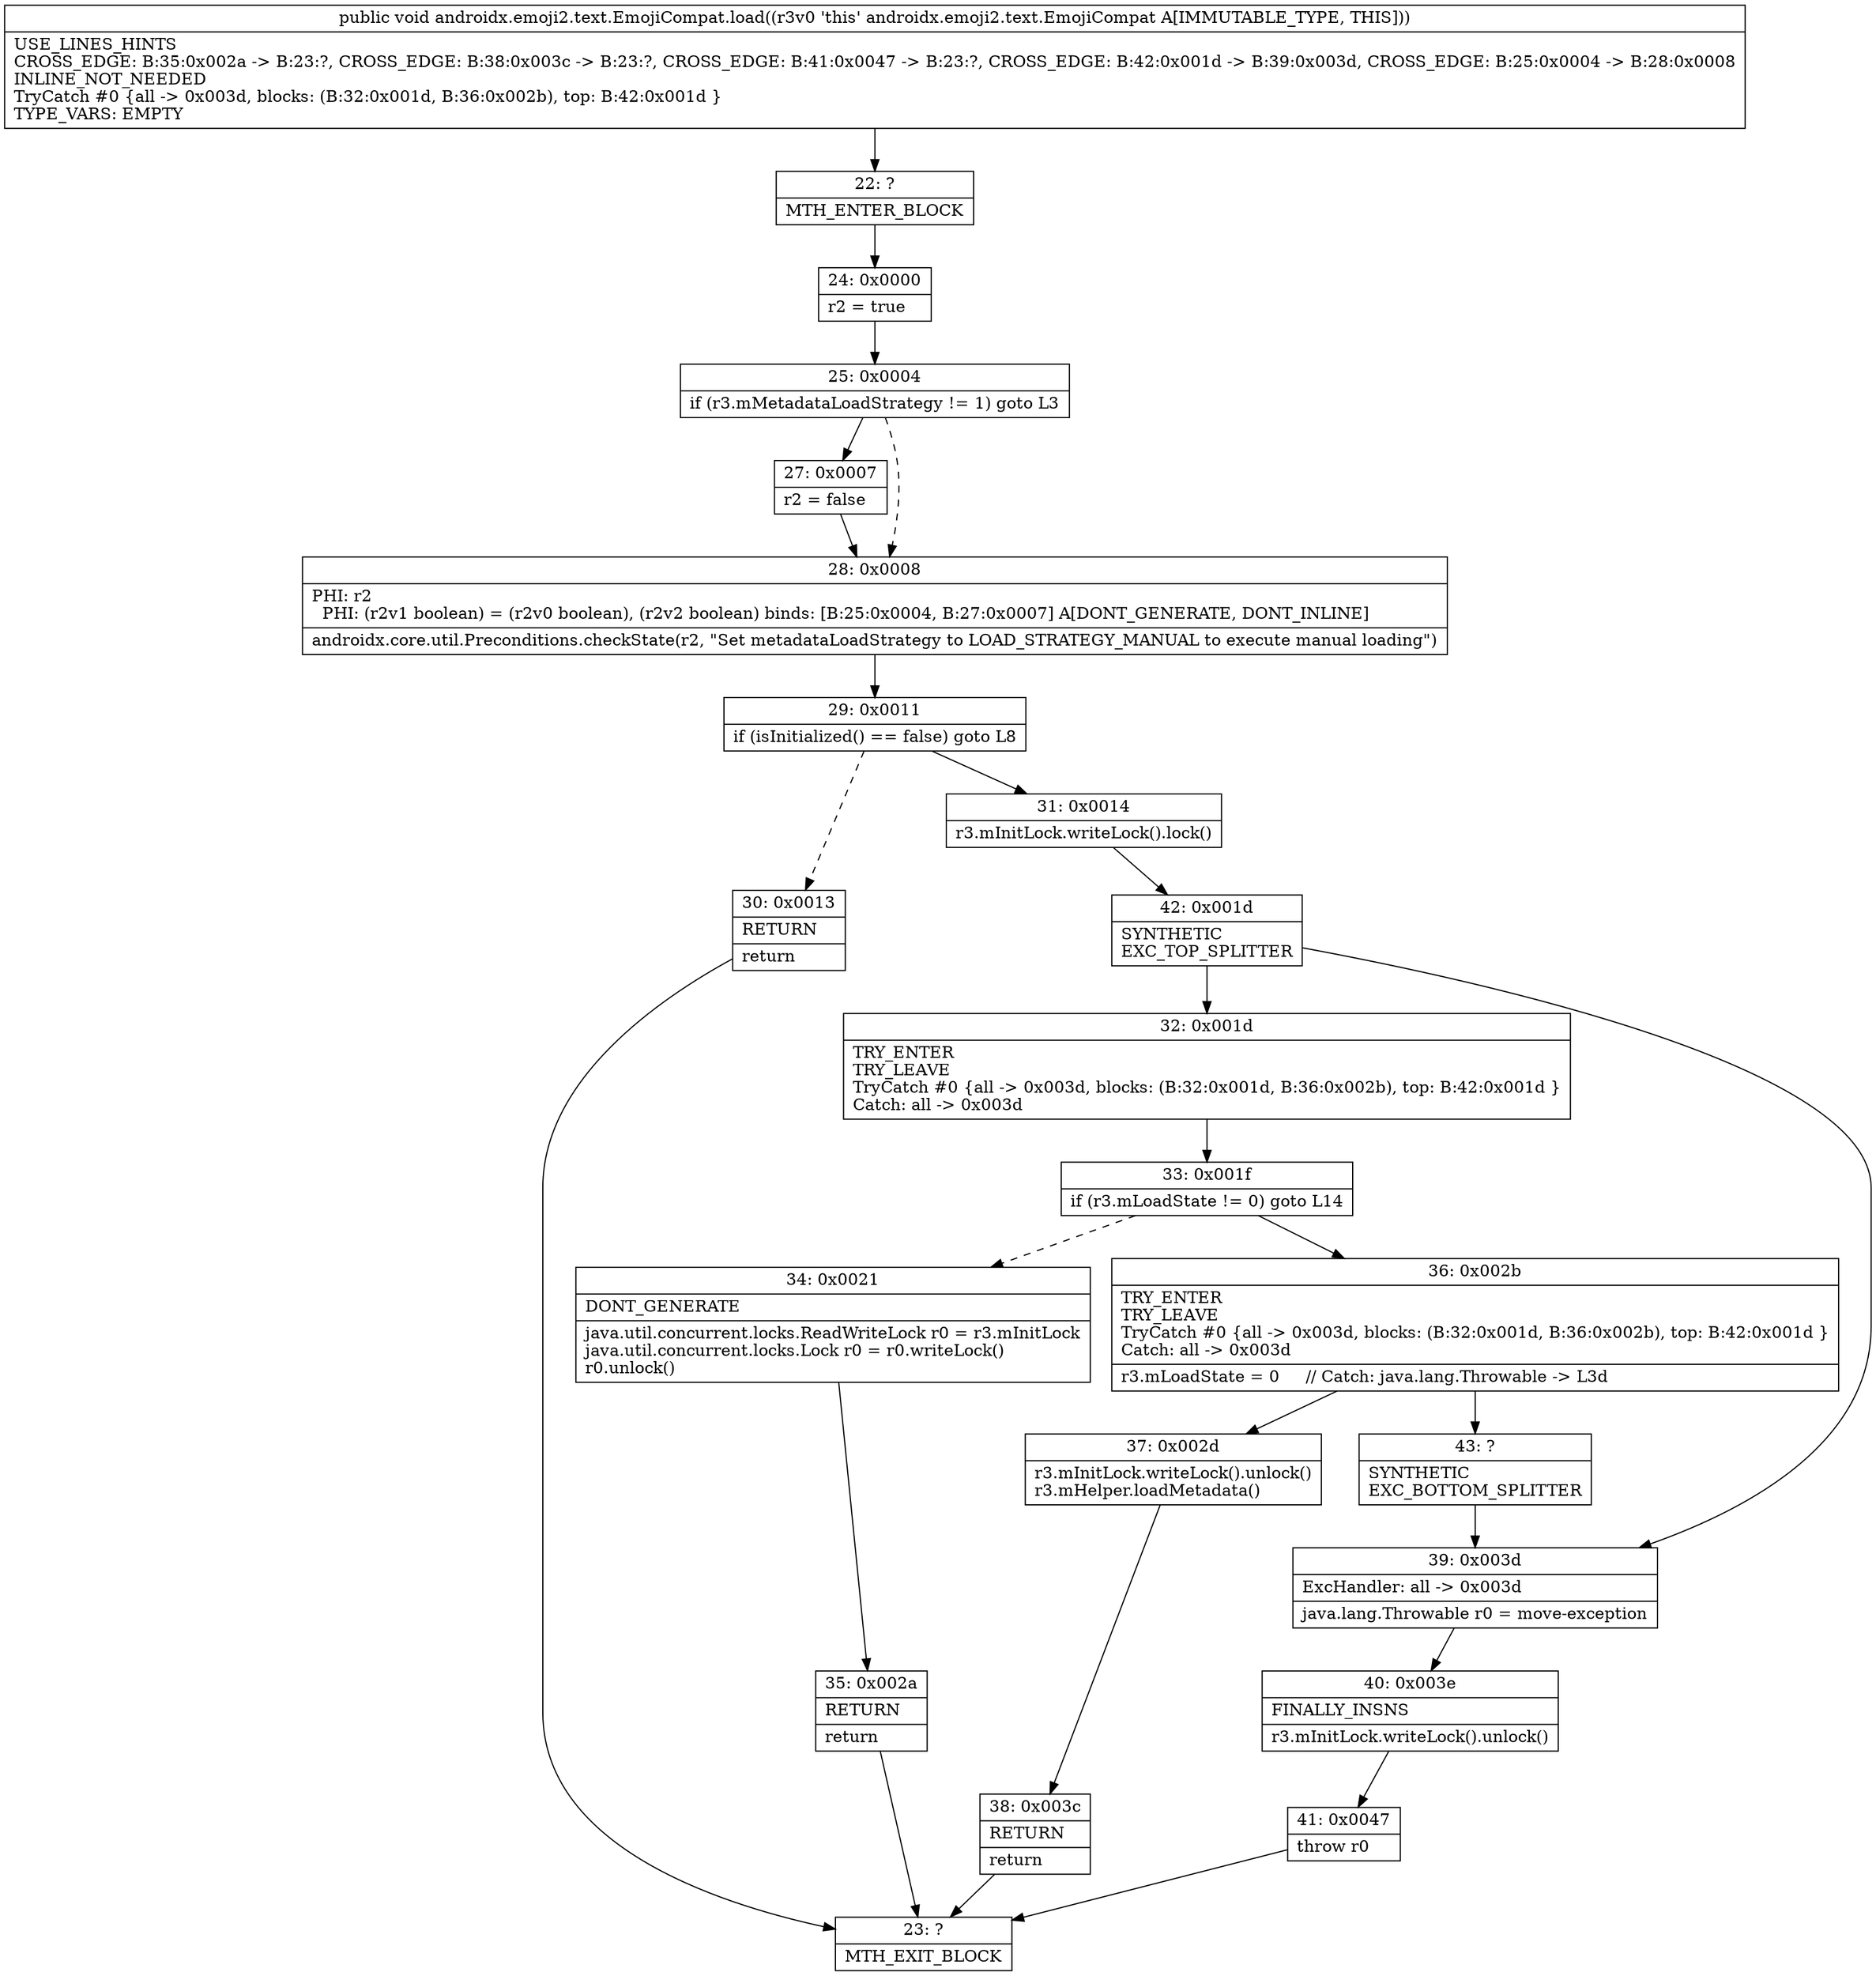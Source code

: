digraph "CFG forandroidx.emoji2.text.EmojiCompat.load()V" {
Node_22 [shape=record,label="{22\:\ ?|MTH_ENTER_BLOCK\l}"];
Node_24 [shape=record,label="{24\:\ 0x0000|r2 = true\l}"];
Node_25 [shape=record,label="{25\:\ 0x0004|if (r3.mMetadataLoadStrategy != 1) goto L3\l}"];
Node_27 [shape=record,label="{27\:\ 0x0007|r2 = false\l}"];
Node_28 [shape=record,label="{28\:\ 0x0008|PHI: r2 \l  PHI: (r2v1 boolean) = (r2v0 boolean), (r2v2 boolean) binds: [B:25:0x0004, B:27:0x0007] A[DONT_GENERATE, DONT_INLINE]\l|androidx.core.util.Preconditions.checkState(r2, \"Set metadataLoadStrategy to LOAD_STRATEGY_MANUAL to execute manual loading\")\l}"];
Node_29 [shape=record,label="{29\:\ 0x0011|if (isInitialized() == false) goto L8\l}"];
Node_30 [shape=record,label="{30\:\ 0x0013|RETURN\l|return\l}"];
Node_23 [shape=record,label="{23\:\ ?|MTH_EXIT_BLOCK\l}"];
Node_31 [shape=record,label="{31\:\ 0x0014|r3.mInitLock.writeLock().lock()\l}"];
Node_42 [shape=record,label="{42\:\ 0x001d|SYNTHETIC\lEXC_TOP_SPLITTER\l}"];
Node_32 [shape=record,label="{32\:\ 0x001d|TRY_ENTER\lTRY_LEAVE\lTryCatch #0 \{all \-\> 0x003d, blocks: (B:32:0x001d, B:36:0x002b), top: B:42:0x001d \}\lCatch: all \-\> 0x003d\l}"];
Node_33 [shape=record,label="{33\:\ 0x001f|if (r3.mLoadState != 0) goto L14\l}"];
Node_34 [shape=record,label="{34\:\ 0x0021|DONT_GENERATE\l|java.util.concurrent.locks.ReadWriteLock r0 = r3.mInitLock\ljava.util.concurrent.locks.Lock r0 = r0.writeLock()\lr0.unlock()\l}"];
Node_35 [shape=record,label="{35\:\ 0x002a|RETURN\l|return\l}"];
Node_36 [shape=record,label="{36\:\ 0x002b|TRY_ENTER\lTRY_LEAVE\lTryCatch #0 \{all \-\> 0x003d, blocks: (B:32:0x001d, B:36:0x002b), top: B:42:0x001d \}\lCatch: all \-\> 0x003d\l|r3.mLoadState = 0     \/\/ Catch: java.lang.Throwable \-\> L3d\l}"];
Node_37 [shape=record,label="{37\:\ 0x002d|r3.mInitLock.writeLock().unlock()\lr3.mHelper.loadMetadata()\l}"];
Node_38 [shape=record,label="{38\:\ 0x003c|RETURN\l|return\l}"];
Node_43 [shape=record,label="{43\:\ ?|SYNTHETIC\lEXC_BOTTOM_SPLITTER\l}"];
Node_39 [shape=record,label="{39\:\ 0x003d|ExcHandler: all \-\> 0x003d\l|java.lang.Throwable r0 = move\-exception\l}"];
Node_40 [shape=record,label="{40\:\ 0x003e|FINALLY_INSNS\l|r3.mInitLock.writeLock().unlock()\l}"];
Node_41 [shape=record,label="{41\:\ 0x0047|throw r0\l}"];
MethodNode[shape=record,label="{public void androidx.emoji2.text.EmojiCompat.load((r3v0 'this' androidx.emoji2.text.EmojiCompat A[IMMUTABLE_TYPE, THIS]))  | USE_LINES_HINTS\lCROSS_EDGE: B:35:0x002a \-\> B:23:?, CROSS_EDGE: B:38:0x003c \-\> B:23:?, CROSS_EDGE: B:41:0x0047 \-\> B:23:?, CROSS_EDGE: B:42:0x001d \-\> B:39:0x003d, CROSS_EDGE: B:25:0x0004 \-\> B:28:0x0008\lINLINE_NOT_NEEDED\lTryCatch #0 \{all \-\> 0x003d, blocks: (B:32:0x001d, B:36:0x002b), top: B:42:0x001d \}\lTYPE_VARS: EMPTY\l}"];
MethodNode -> Node_22;Node_22 -> Node_24;
Node_24 -> Node_25;
Node_25 -> Node_27;
Node_25 -> Node_28[style=dashed];
Node_27 -> Node_28;
Node_28 -> Node_29;
Node_29 -> Node_30[style=dashed];
Node_29 -> Node_31;
Node_30 -> Node_23;
Node_31 -> Node_42;
Node_42 -> Node_32;
Node_42 -> Node_39;
Node_32 -> Node_33;
Node_33 -> Node_34[style=dashed];
Node_33 -> Node_36;
Node_34 -> Node_35;
Node_35 -> Node_23;
Node_36 -> Node_37;
Node_36 -> Node_43;
Node_37 -> Node_38;
Node_38 -> Node_23;
Node_43 -> Node_39;
Node_39 -> Node_40;
Node_40 -> Node_41;
Node_41 -> Node_23;
}

